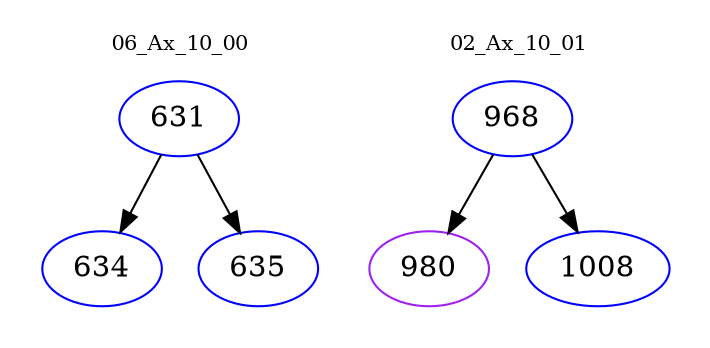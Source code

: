digraph{
subgraph cluster_0 {
color = white
label = "06_Ax_10_00";
fontsize=10;
T0_631 [label="631", color="blue"]
T0_631 -> T0_634 [color="black"]
T0_634 [label="634", color="blue"]
T0_631 -> T0_635 [color="black"]
T0_635 [label="635", color="blue"]
}
subgraph cluster_1 {
color = white
label = "02_Ax_10_01";
fontsize=10;
T1_968 [label="968", color="blue"]
T1_968 -> T1_980 [color="black"]
T1_980 [label="980", color="purple"]
T1_968 -> T1_1008 [color="black"]
T1_1008 [label="1008", color="blue"]
}
}
